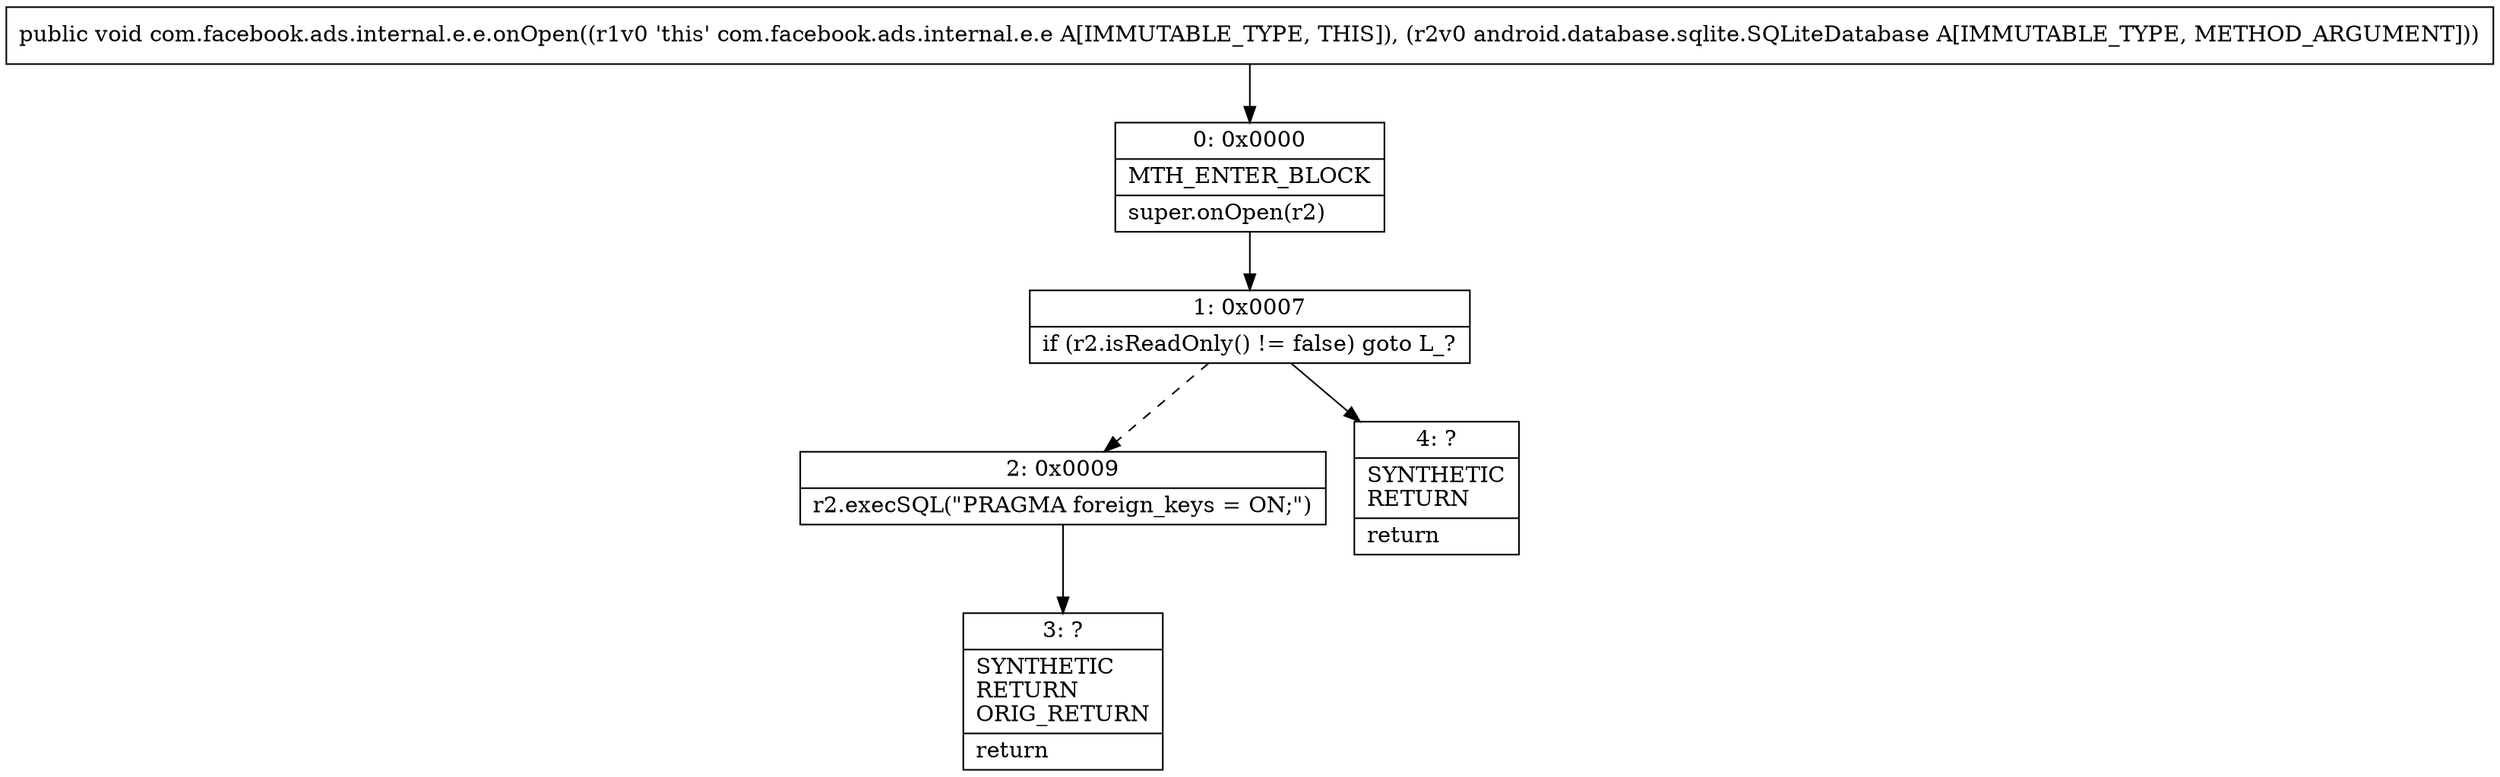 digraph "CFG forcom.facebook.ads.internal.e.e.onOpen(Landroid\/database\/sqlite\/SQLiteDatabase;)V" {
Node_0 [shape=record,label="{0\:\ 0x0000|MTH_ENTER_BLOCK\l|super.onOpen(r2)\l}"];
Node_1 [shape=record,label="{1\:\ 0x0007|if (r2.isReadOnly() != false) goto L_?\l}"];
Node_2 [shape=record,label="{2\:\ 0x0009|r2.execSQL(\"PRAGMA foreign_keys = ON;\")\l}"];
Node_3 [shape=record,label="{3\:\ ?|SYNTHETIC\lRETURN\lORIG_RETURN\l|return\l}"];
Node_4 [shape=record,label="{4\:\ ?|SYNTHETIC\lRETURN\l|return\l}"];
MethodNode[shape=record,label="{public void com.facebook.ads.internal.e.e.onOpen((r1v0 'this' com.facebook.ads.internal.e.e A[IMMUTABLE_TYPE, THIS]), (r2v0 android.database.sqlite.SQLiteDatabase A[IMMUTABLE_TYPE, METHOD_ARGUMENT])) }"];
MethodNode -> Node_0;
Node_0 -> Node_1;
Node_1 -> Node_2[style=dashed];
Node_1 -> Node_4;
Node_2 -> Node_3;
}

